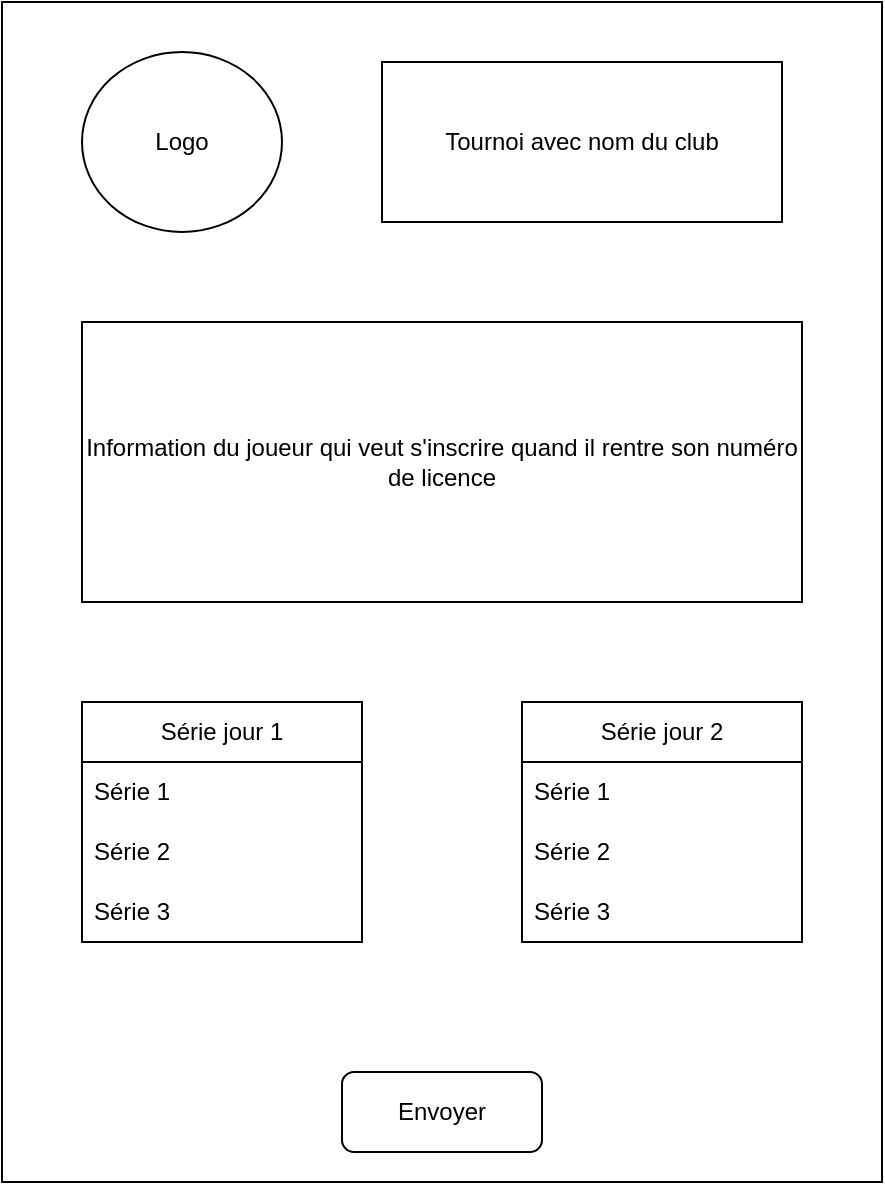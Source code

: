 <mxfile version="22.0.0" type="device">
  <diagram name="Page-1" id="kv2lsf52KusJH9-EMMfc">
    <mxGraphModel dx="1181" dy="644" grid="1" gridSize="10" guides="1" tooltips="1" connect="1" arrows="1" fold="1" page="1" pageScale="1" pageWidth="827" pageHeight="1169" math="0" shadow="0">
      <root>
        <mxCell id="0" />
        <mxCell id="1" parent="0" />
        <mxCell id="TUER34CuZAb9LDq7crdU-1" value="" style="rounded=0;whiteSpace=wrap;html=1;" vertex="1" parent="1">
          <mxGeometry x="180" y="50" width="440" height="590" as="geometry" />
        </mxCell>
        <mxCell id="TUER34CuZAb9LDq7crdU-2" value="Tournoi avec nom du club" style="rounded=0;whiteSpace=wrap;html=1;" vertex="1" parent="1">
          <mxGeometry x="370" y="80" width="200" height="80" as="geometry" />
        </mxCell>
        <mxCell id="TUER34CuZAb9LDq7crdU-3" value="Logo" style="ellipse;whiteSpace=wrap;html=1;" vertex="1" parent="1">
          <mxGeometry x="220" y="75" width="100" height="90" as="geometry" />
        </mxCell>
        <mxCell id="TUER34CuZAb9LDq7crdU-4" value="&lt;div style=&quot;&quot;&gt;&lt;span style=&quot;background-color: initial;&quot;&gt;Information du joueur qui veut s&#39;inscrire quand il rentre son numéro de licence&lt;/span&gt;&lt;/div&gt;" style="rounded=0;whiteSpace=wrap;html=1;align=center;" vertex="1" parent="1">
          <mxGeometry x="220" y="210" width="360" height="140" as="geometry" />
        </mxCell>
        <mxCell id="TUER34CuZAb9LDq7crdU-5" value="Série jour 1" style="swimlane;fontStyle=0;childLayout=stackLayout;horizontal=1;startSize=30;horizontalStack=0;resizeParent=1;resizeParentMax=0;resizeLast=0;collapsible=1;marginBottom=0;whiteSpace=wrap;html=1;" vertex="1" parent="1">
          <mxGeometry x="220" y="400" width="140" height="120" as="geometry" />
        </mxCell>
        <mxCell id="TUER34CuZAb9LDq7crdU-6" value="Série 1" style="text;strokeColor=none;fillColor=none;align=left;verticalAlign=middle;spacingLeft=4;spacingRight=4;overflow=hidden;points=[[0,0.5],[1,0.5]];portConstraint=eastwest;rotatable=0;whiteSpace=wrap;html=1;" vertex="1" parent="TUER34CuZAb9LDq7crdU-5">
          <mxGeometry y="30" width="140" height="30" as="geometry" />
        </mxCell>
        <mxCell id="TUER34CuZAb9LDq7crdU-7" value="Série 2" style="text;strokeColor=none;fillColor=none;align=left;verticalAlign=middle;spacingLeft=4;spacingRight=4;overflow=hidden;points=[[0,0.5],[1,0.5]];portConstraint=eastwest;rotatable=0;whiteSpace=wrap;html=1;" vertex="1" parent="TUER34CuZAb9LDq7crdU-5">
          <mxGeometry y="60" width="140" height="30" as="geometry" />
        </mxCell>
        <mxCell id="TUER34CuZAb9LDq7crdU-8" value="Série 3" style="text;strokeColor=none;fillColor=none;align=left;verticalAlign=middle;spacingLeft=4;spacingRight=4;overflow=hidden;points=[[0,0.5],[1,0.5]];portConstraint=eastwest;rotatable=0;whiteSpace=wrap;html=1;" vertex="1" parent="TUER34CuZAb9LDq7crdU-5">
          <mxGeometry y="90" width="140" height="30" as="geometry" />
        </mxCell>
        <mxCell id="TUER34CuZAb9LDq7crdU-9" value="Série jour 2" style="swimlane;fontStyle=0;childLayout=stackLayout;horizontal=1;startSize=30;horizontalStack=0;resizeParent=1;resizeParentMax=0;resizeLast=0;collapsible=1;marginBottom=0;whiteSpace=wrap;html=1;" vertex="1" parent="1">
          <mxGeometry x="440" y="400" width="140" height="120" as="geometry" />
        </mxCell>
        <mxCell id="TUER34CuZAb9LDq7crdU-10" value="Série 1" style="text;strokeColor=none;fillColor=none;align=left;verticalAlign=middle;spacingLeft=4;spacingRight=4;overflow=hidden;points=[[0,0.5],[1,0.5]];portConstraint=eastwest;rotatable=0;whiteSpace=wrap;html=1;" vertex="1" parent="TUER34CuZAb9LDq7crdU-9">
          <mxGeometry y="30" width="140" height="30" as="geometry" />
        </mxCell>
        <mxCell id="TUER34CuZAb9LDq7crdU-11" value="Série 2" style="text;strokeColor=none;fillColor=none;align=left;verticalAlign=middle;spacingLeft=4;spacingRight=4;overflow=hidden;points=[[0,0.5],[1,0.5]];portConstraint=eastwest;rotatable=0;whiteSpace=wrap;html=1;" vertex="1" parent="TUER34CuZAb9LDq7crdU-9">
          <mxGeometry y="60" width="140" height="30" as="geometry" />
        </mxCell>
        <mxCell id="TUER34CuZAb9LDq7crdU-12" value="Série 3" style="text;strokeColor=none;fillColor=none;align=left;verticalAlign=middle;spacingLeft=4;spacingRight=4;overflow=hidden;points=[[0,0.5],[1,0.5]];portConstraint=eastwest;rotatable=0;whiteSpace=wrap;html=1;" vertex="1" parent="TUER34CuZAb9LDq7crdU-9">
          <mxGeometry y="90" width="140" height="30" as="geometry" />
        </mxCell>
        <mxCell id="TUER34CuZAb9LDq7crdU-16" value="Envoyer" style="rounded=1;whiteSpace=wrap;html=1;" vertex="1" parent="1">
          <mxGeometry x="350" y="585" width="100" height="40" as="geometry" />
        </mxCell>
      </root>
    </mxGraphModel>
  </diagram>
</mxfile>

